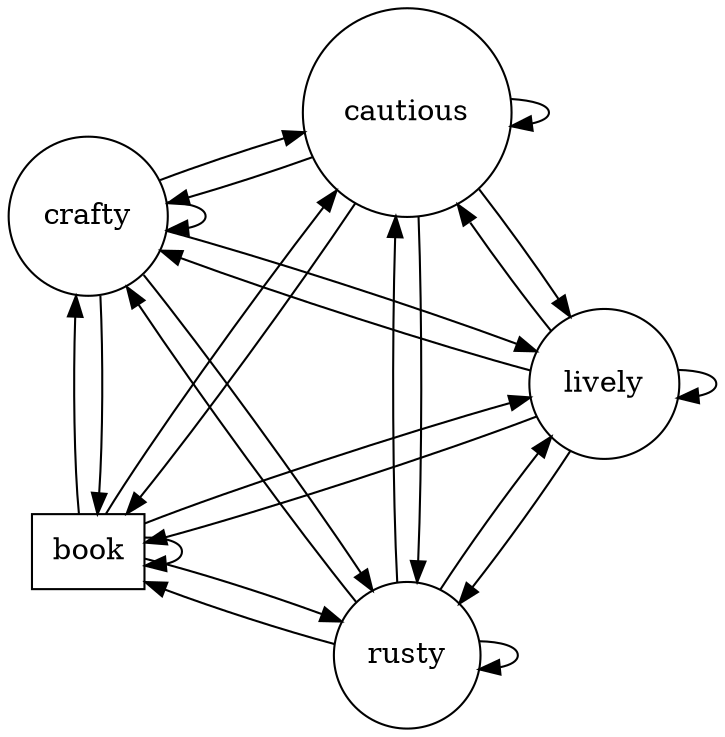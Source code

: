 // see https://stackoverflow.com/questions/46317240/how-to-layout-complete-graphs-circularly-using-dot-and-graphviz

strict digraph P  {
        layout=circo
        rusty [shape=circle, fillcolor=red]
        lively [fillcolor=blue, shape=circle]
        crafty [shape=circle, fillcolor=green]
        cautious [fillcolor=green, shape=circle]
        book [shape=box]
        {book, rusty, lively, cautious, crafty}->{book, rusty, lively, cautious, crafty}
}

